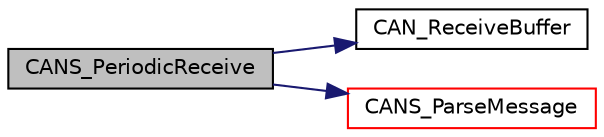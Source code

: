 digraph "CANS_PeriodicReceive"
{
  edge [fontname="Helvetica",fontsize="10",labelfontname="Helvetica",labelfontsize="10"];
  node [fontname="Helvetica",fontsize="10",shape=record];
  rankdir="LR";
  Node143 [label="CANS_PeriodicReceive",height=0.2,width=0.4,color="black", fillcolor="grey75", style="filled", fontcolor="black"];
  Node143 -> Node144 [color="midnightblue",fontsize="10",style="solid",fontname="Helvetica"];
  Node144 [label="CAN_ReceiveBuffer",height=0.2,width=0.4,color="black", fillcolor="white", style="filled",URL="$can_8c.html#a043869ff22e53aac90ce0895bdf60ff6",tooltip="Reads a can message from RxBuffer. "];
  Node143 -> Node145 [color="midnightblue",fontsize="10",style="solid",fontname="Helvetica"];
  Node145 [label="CANS_ParseMessage",height=0.2,width=0.4,color="red", fillcolor="white", style="filled",URL="$cansignal_8c.html#a91fb02ee3639cfb6e7791f83051ba261",tooltip="parses signal data from message associated with this msgIdx "];
}
